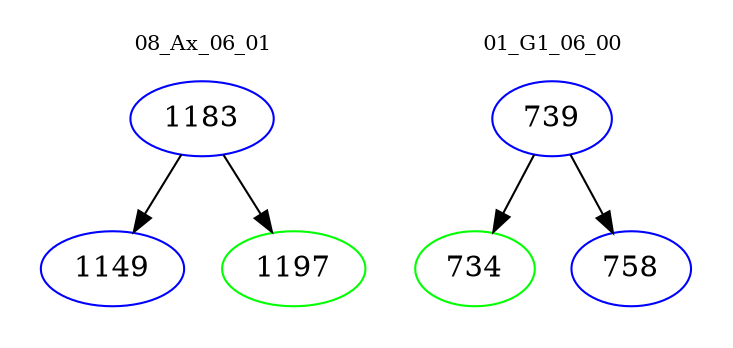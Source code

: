 digraph{
subgraph cluster_0 {
color = white
label = "08_Ax_06_01";
fontsize=10;
T0_1183 [label="1183", color="blue"]
T0_1183 -> T0_1149 [color="black"]
T0_1149 [label="1149", color="blue"]
T0_1183 -> T0_1197 [color="black"]
T0_1197 [label="1197", color="green"]
}
subgraph cluster_1 {
color = white
label = "01_G1_06_00";
fontsize=10;
T1_739 [label="739", color="blue"]
T1_739 -> T1_734 [color="black"]
T1_734 [label="734", color="green"]
T1_739 -> T1_758 [color="black"]
T1_758 [label="758", color="blue"]
}
}
